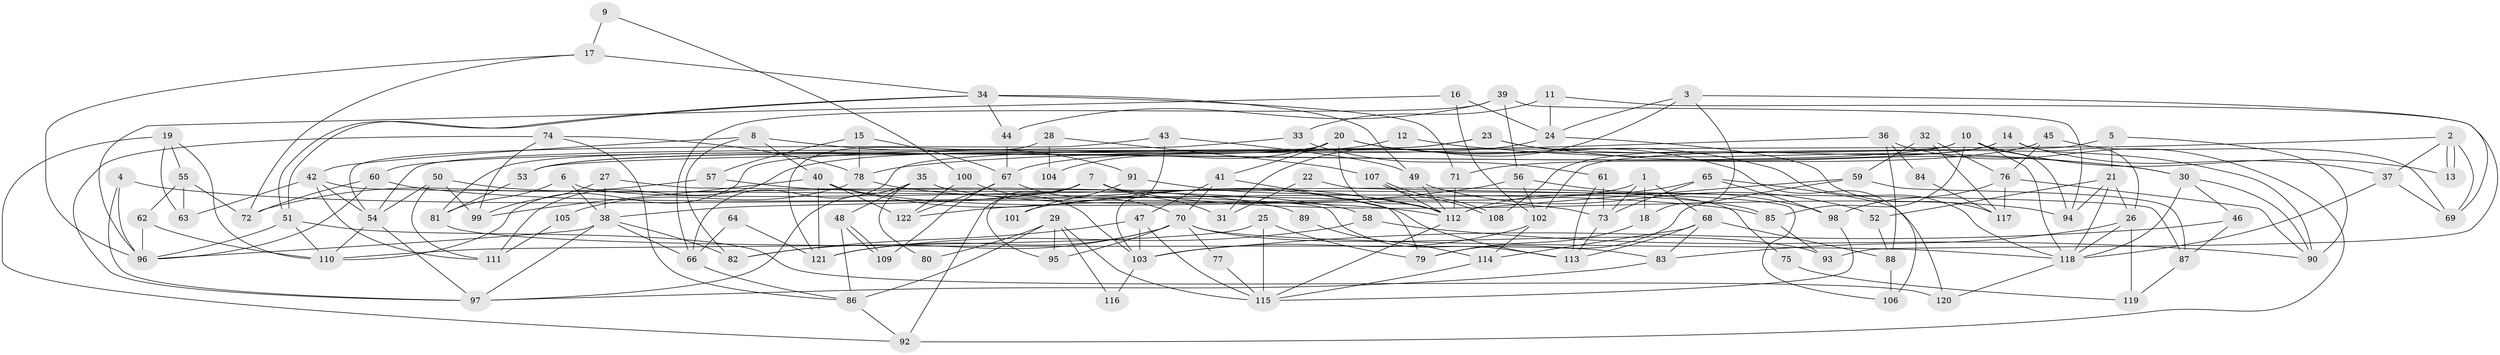 // Generated by graph-tools (version 1.1) at 2025/50/03/09/25 04:50:19]
// undirected, 122 vertices, 244 edges
graph export_dot {
graph [start="1"]
  node [color=gray90,style=filled];
  1;
  2;
  3;
  4;
  5;
  6;
  7;
  8;
  9;
  10;
  11;
  12;
  13;
  14;
  15;
  16;
  17;
  18;
  19;
  20;
  21;
  22;
  23;
  24;
  25;
  26;
  27;
  28;
  29;
  30;
  31;
  32;
  33;
  34;
  35;
  36;
  37;
  38;
  39;
  40;
  41;
  42;
  43;
  44;
  45;
  46;
  47;
  48;
  49;
  50;
  51;
  52;
  53;
  54;
  55;
  56;
  57;
  58;
  59;
  60;
  61;
  62;
  63;
  64;
  65;
  66;
  67;
  68;
  69;
  70;
  71;
  72;
  73;
  74;
  75;
  76;
  77;
  78;
  79;
  80;
  81;
  82;
  83;
  84;
  85;
  86;
  87;
  88;
  89;
  90;
  91;
  92;
  93;
  94;
  95;
  96;
  97;
  98;
  99;
  100;
  101;
  102;
  103;
  104;
  105;
  106;
  107;
  108;
  109;
  110;
  111;
  112;
  113;
  114;
  115;
  116;
  117;
  118;
  119;
  120;
  121;
  122;
  1 -- 73;
  1 -- 68;
  1 -- 18;
  1 -- 101;
  2 -- 13;
  2 -- 13;
  2 -- 53;
  2 -- 37;
  2 -- 69;
  3 -- 69;
  3 -- 18;
  3 -- 24;
  3 -- 31;
  4 -- 97;
  4 -- 112;
  4 -- 96;
  5 -- 102;
  5 -- 21;
  5 -- 90;
  6 -- 81;
  6 -- 38;
  6 -- 75;
  7 -- 38;
  7 -- 95;
  7 -- 31;
  7 -- 92;
  7 -- 94;
  8 -- 82;
  8 -- 40;
  8 -- 42;
  8 -- 91;
  9 -- 100;
  9 -- 17;
  10 -- 85;
  10 -- 118;
  10 -- 13;
  10 -- 53;
  10 -- 54;
  10 -- 94;
  11 -- 33;
  11 -- 24;
  11 -- 93;
  12 -- 30;
  12 -- 111;
  14 -- 37;
  14 -- 53;
  14 -- 26;
  14 -- 108;
  15 -- 67;
  15 -- 57;
  15 -- 78;
  16 -- 96;
  16 -- 24;
  16 -- 102;
  17 -- 34;
  17 -- 72;
  17 -- 96;
  18 -- 79;
  19 -- 63;
  19 -- 92;
  19 -- 55;
  19 -- 110;
  20 -- 118;
  20 -- 112;
  20 -- 41;
  20 -- 81;
  20 -- 104;
  20 -- 106;
  21 -- 26;
  21 -- 94;
  21 -- 52;
  21 -- 118;
  22 -- 106;
  22 -- 31;
  23 -- 66;
  23 -- 90;
  23 -- 30;
  23 -- 60;
  24 -- 67;
  24 -- 117;
  25 -- 110;
  25 -- 115;
  25 -- 79;
  26 -- 118;
  26 -- 83;
  26 -- 119;
  27 -- 38;
  27 -- 87;
  27 -- 99;
  28 -- 107;
  28 -- 121;
  28 -- 104;
  29 -- 115;
  29 -- 86;
  29 -- 80;
  29 -- 95;
  29 -- 116;
  30 -- 118;
  30 -- 46;
  30 -- 90;
  32 -- 76;
  32 -- 117;
  32 -- 59;
  33 -- 110;
  33 -- 61;
  34 -- 71;
  34 -- 51;
  34 -- 51;
  34 -- 44;
  34 -- 49;
  35 -- 85;
  35 -- 97;
  35 -- 48;
  35 -- 80;
  36 -- 78;
  36 -- 88;
  36 -- 84;
  36 -- 92;
  37 -- 118;
  37 -- 69;
  38 -- 97;
  38 -- 96;
  38 -- 66;
  38 -- 82;
  39 -- 66;
  39 -- 94;
  39 -- 44;
  39 -- 56;
  40 -- 99;
  40 -- 113;
  40 -- 73;
  40 -- 121;
  40 -- 122;
  41 -- 47;
  41 -- 70;
  41 -- 79;
  42 -- 54;
  42 -- 63;
  42 -- 111;
  42 -- 113;
  43 -- 54;
  43 -- 103;
  43 -- 49;
  44 -- 67;
  45 -- 69;
  45 -- 76;
  45 -- 71;
  46 -- 103;
  46 -- 87;
  47 -- 115;
  47 -- 82;
  47 -- 103;
  48 -- 109;
  48 -- 109;
  48 -- 86;
  49 -- 52;
  49 -- 112;
  50 -- 99;
  50 -- 54;
  50 -- 89;
  50 -- 111;
  51 -- 96;
  51 -- 110;
  51 -- 120;
  52 -- 88;
  53 -- 81;
  54 -- 110;
  54 -- 97;
  55 -- 62;
  55 -- 63;
  55 -- 72;
  56 -- 102;
  56 -- 98;
  56 -- 122;
  57 -- 58;
  57 -- 72;
  58 -- 121;
  58 -- 90;
  59 -- 79;
  59 -- 87;
  59 -- 112;
  60 -- 96;
  60 -- 72;
  60 -- 85;
  61 -- 73;
  61 -- 113;
  62 -- 110;
  62 -- 96;
  64 -- 121;
  64 -- 66;
  65 -- 120;
  65 -- 112;
  65 -- 73;
  65 -- 98;
  66 -- 86;
  67 -- 122;
  67 -- 70;
  67 -- 109;
  68 -- 113;
  68 -- 83;
  68 -- 88;
  68 -- 114;
  70 -- 77;
  70 -- 82;
  70 -- 93;
  70 -- 95;
  70 -- 118;
  70 -- 121;
  71 -- 112;
  73 -- 113;
  74 -- 86;
  74 -- 78;
  74 -- 97;
  74 -- 99;
  75 -- 119;
  76 -- 98;
  76 -- 90;
  76 -- 117;
  77 -- 115;
  78 -- 112;
  78 -- 105;
  81 -- 83;
  83 -- 97;
  84 -- 117;
  85 -- 93;
  86 -- 92;
  87 -- 119;
  88 -- 106;
  89 -- 114;
  91 -- 112;
  91 -- 101;
  98 -- 115;
  100 -- 103;
  100 -- 122;
  102 -- 114;
  102 -- 103;
  103 -- 116;
  105 -- 111;
  107 -- 112;
  107 -- 108;
  107 -- 108;
  112 -- 115;
  114 -- 115;
  118 -- 120;
}
